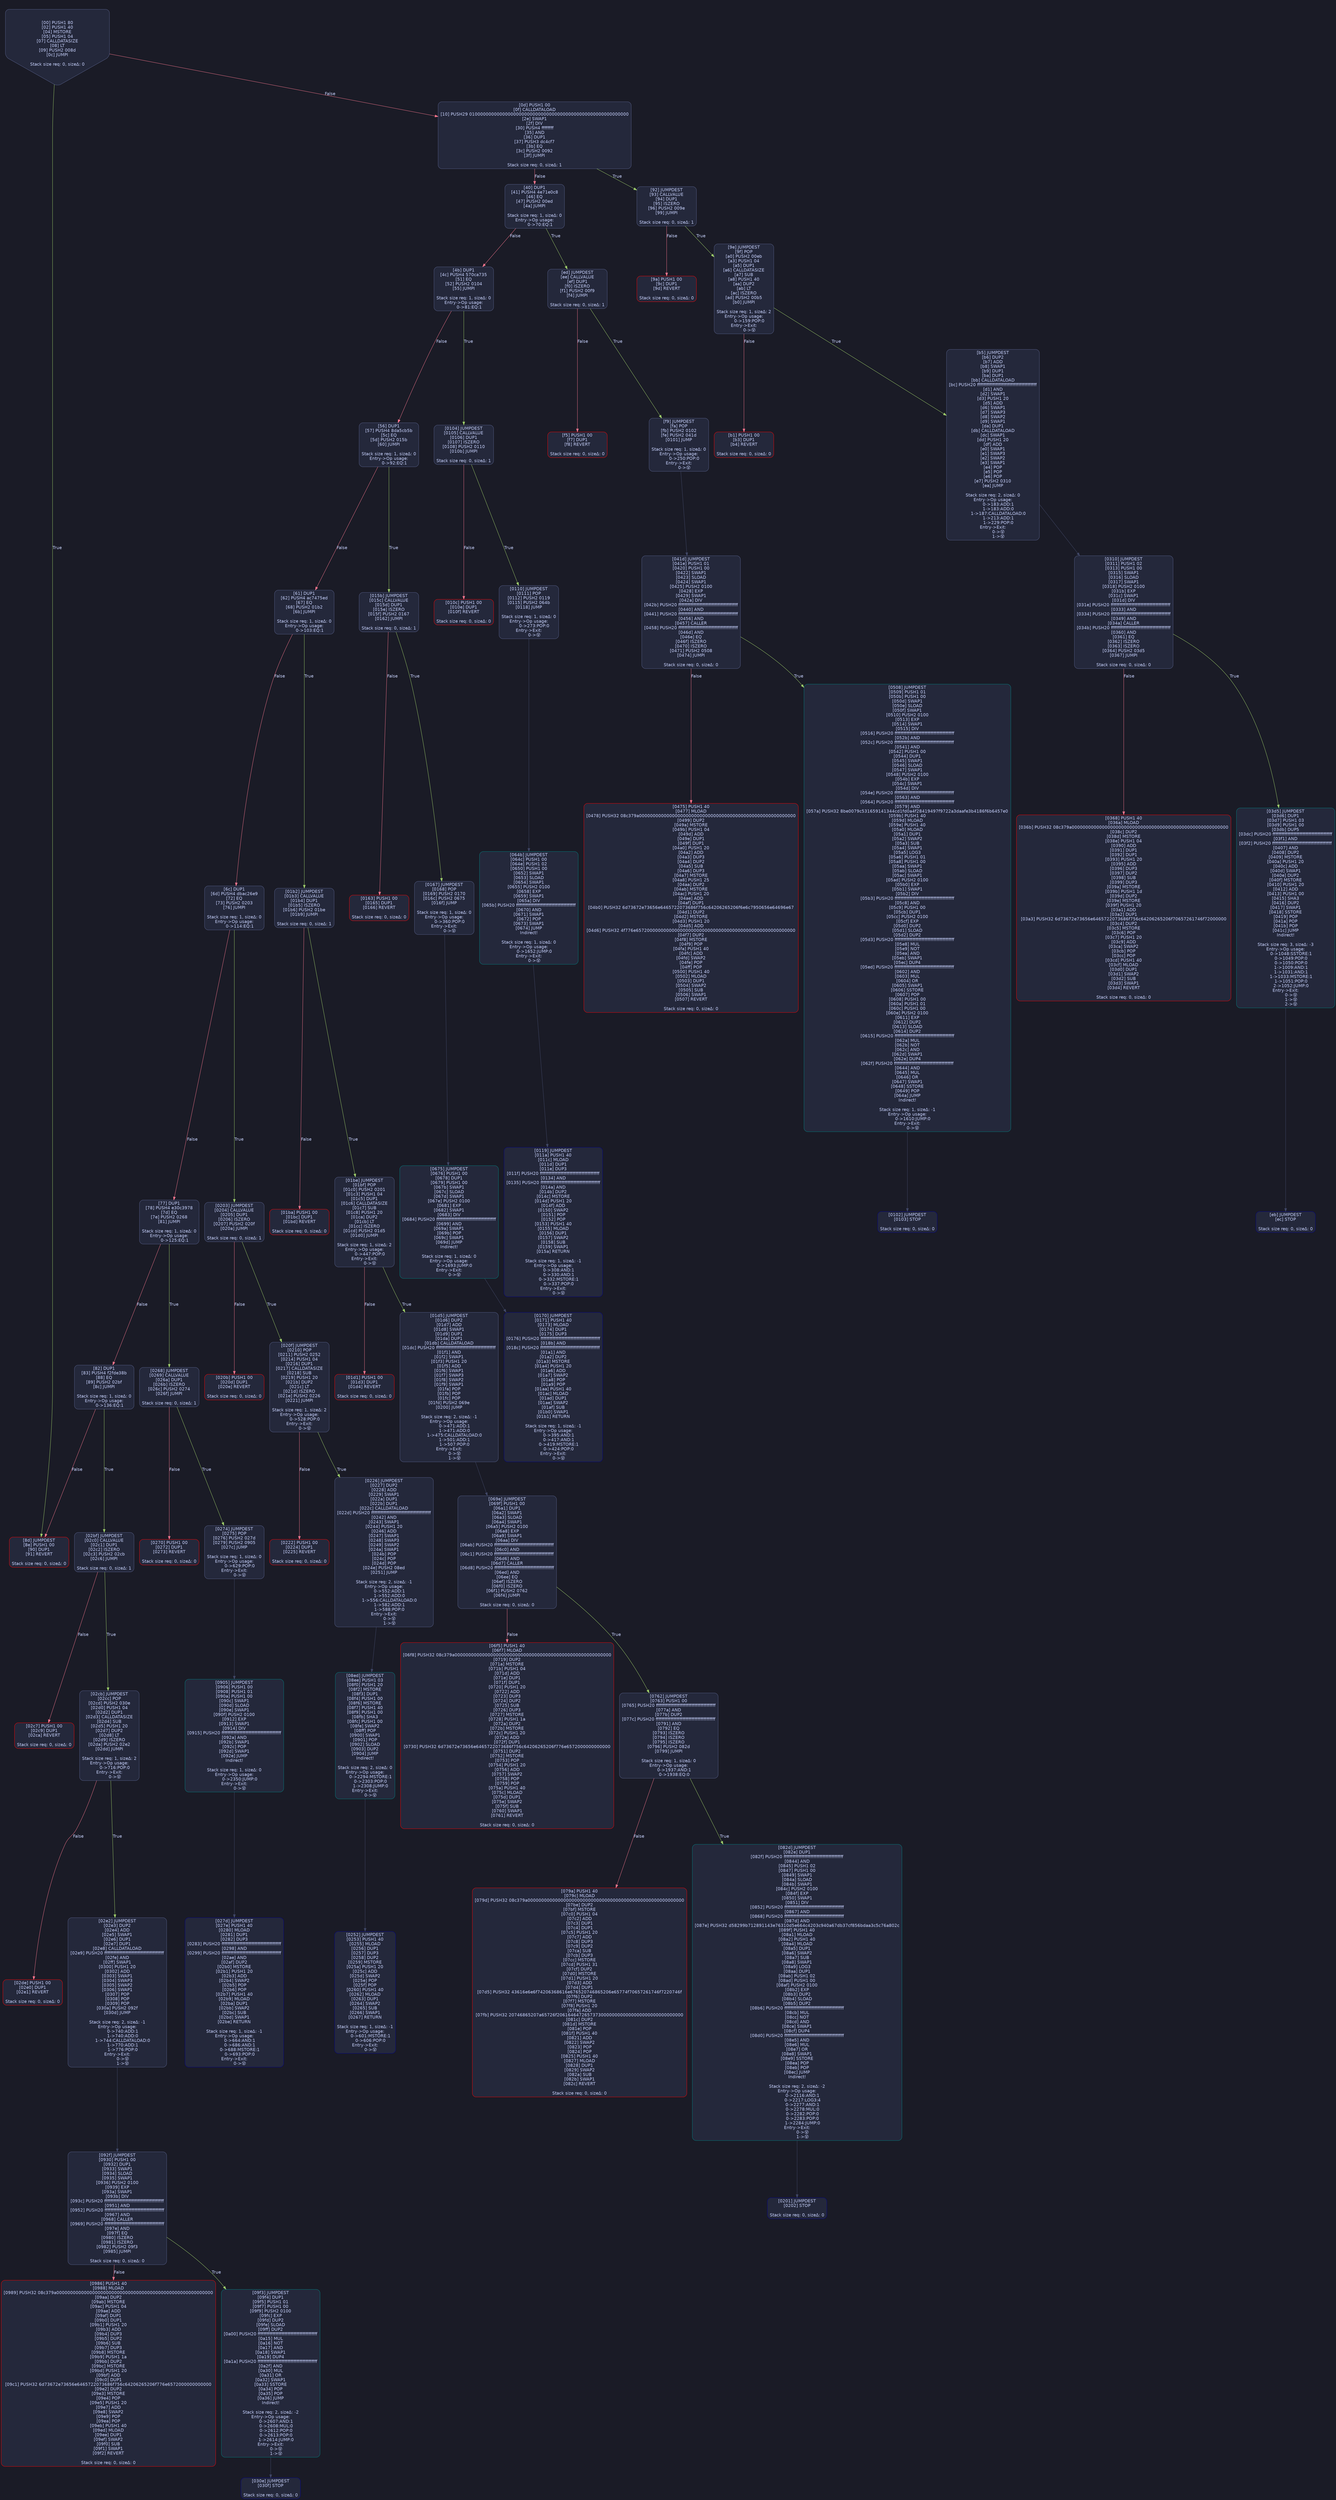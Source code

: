 digraph G {
    node [shape=box, style="filled, rounded", color="#565f89", fontcolor="#c0caf5", fontname="Helvetica", fillcolor="#24283b"];
    edge [color="#414868", fontcolor="#c0caf5", fontname="Helvetica"];
    bgcolor="#1a1b26";
    0 [ label = "[00] PUSH1 80
[02] PUSH1 40
[04] MSTORE
[05] PUSH1 04
[07] CALLDATASIZE
[08] LT
[09] PUSH2 008d
[0c] JUMPI

Stack size req: 0, sizeΔ: 0
" shape = invhouse]
    1 [ label = "[0d] PUSH1 00
[0f] CALLDATALOAD
[10] PUSH29 0100000000000000000000000000000000000000000000000000000000
[2e] SWAP1
[2f] DIV
[30] PUSH4 ffffffff
[35] AND
[36] DUP1
[37] PUSH3 dc4cf7
[3b] EQ
[3c] PUSH2 0092
[3f] JUMPI

Stack size req: 0, sizeΔ: 1
"]
    2 [ label = "[40] DUP1
[41] PUSH4 4e71e0c8
[46] EQ
[47] PUSH2 00ed
[4a] JUMPI

Stack size req: 1, sizeΔ: 0
Entry->Op usage:
	0->70:EQ:1
"]
    3 [ label = "[4b] DUP1
[4c] PUSH4 570ca735
[51] EQ
[52] PUSH2 0104
[55] JUMPI

Stack size req: 1, sizeΔ: 0
Entry->Op usage:
	0->81:EQ:1
"]
    4 [ label = "[56] DUP1
[57] PUSH4 8da5cb5b
[5c] EQ
[5d] PUSH2 015b
[60] JUMPI

Stack size req: 1, sizeΔ: 0
Entry->Op usage:
	0->92:EQ:1
"]
    5 [ label = "[61] DUP1
[62] PUSH4 ac7475ed
[67] EQ
[68] PUSH2 01b2
[6b] JUMPI

Stack size req: 1, sizeΔ: 0
Entry->Op usage:
	0->103:EQ:1
"]
    6 [ label = "[6c] DUP1
[6d] PUSH4 dbac26e9
[72] EQ
[73] PUSH2 0203
[76] JUMPI

Stack size req: 1, sizeΔ: 0
Entry->Op usage:
	0->114:EQ:1
"]
    7 [ label = "[77] DUP1
[78] PUSH4 e30c3978
[7d] EQ
[7e] PUSH2 0268
[81] JUMPI

Stack size req: 1, sizeΔ: 0
Entry->Op usage:
	0->125:EQ:1
"]
    8 [ label = "[82] DUP1
[83] PUSH4 f2fde38b
[88] EQ
[89] PUSH2 02bf
[8c] JUMPI

Stack size req: 1, sizeΔ: 0
Entry->Op usage:
	0->136:EQ:1
"]
    9 [ label = "[8d] JUMPDEST
[8e] PUSH1 00
[90] DUP1
[91] REVERT

Stack size req: 0, sizeΔ: 0
" color = "red"]
    10 [ label = "[92] JUMPDEST
[93] CALLVALUE
[94] DUP1
[95] ISZERO
[96] PUSH2 009e
[99] JUMPI

Stack size req: 0, sizeΔ: 1
"]
    11 [ label = "[9a] PUSH1 00
[9c] DUP1
[9d] REVERT

Stack size req: 0, sizeΔ: 0
" color = "red"]
    12 [ label = "[9e] JUMPDEST
[9f] POP
[a0] PUSH2 00eb
[a3] PUSH1 04
[a5] DUP1
[a6] CALLDATASIZE
[a7] SUB
[a8] PUSH1 40
[aa] DUP2
[ab] LT
[ac] ISZERO
[ad] PUSH2 00b5
[b0] JUMPI

Stack size req: 1, sizeΔ: 2
Entry->Op usage:
	0->159:POP:0
Entry->Exit:
	0->😵
"]
    13 [ label = "[b1] PUSH1 00
[b3] DUP1
[b4] REVERT

Stack size req: 0, sizeΔ: 0
" color = "red"]
    14 [ label = "[b5] JUMPDEST
[b6] DUP2
[b7] ADD
[b8] SWAP1
[b9] DUP1
[ba] DUP1
[bb] CALLDATALOAD
[bc] PUSH20 ffffffffffffffffffffffffffffffffffffffff
[d1] AND
[d2] SWAP1
[d3] PUSH1 20
[d5] ADD
[d6] SWAP1
[d7] SWAP3
[d8] SWAP2
[d9] SWAP1
[da] DUP1
[db] CALLDATALOAD
[dc] SWAP1
[dd] PUSH1 20
[df] ADD
[e0] SWAP1
[e1] SWAP3
[e2] SWAP2
[e3] SWAP1
[e4] POP
[e5] POP
[e6] POP
[e7] PUSH2 0310
[ea] JUMP

Stack size req: 2, sizeΔ: 0
Entry->Op usage:
	0->183:ADD:1
	1->183:ADD:0
	1->187:CALLDATALOAD:0
	1->213:ADD:1
	1->229:POP:0
Entry->Exit:
	0->😵
	1->😵
"]
    15 [ label = "[eb] JUMPDEST
[ec] STOP

Stack size req: 0, sizeΔ: 0
" color = "darkblue"]
    16 [ label = "[ed] JUMPDEST
[ee] CALLVALUE
[ef] DUP1
[f0] ISZERO
[f1] PUSH2 00f9
[f4] JUMPI

Stack size req: 0, sizeΔ: 1
"]
    17 [ label = "[f5] PUSH1 00
[f7] DUP1
[f8] REVERT

Stack size req: 0, sizeΔ: 0
" color = "red"]
    18 [ label = "[f9] JUMPDEST
[fa] POP
[fb] PUSH2 0102
[fe] PUSH2 041d
[0101] JUMP

Stack size req: 1, sizeΔ: 0
Entry->Op usage:
	0->250:POP:0
Entry->Exit:
	0->😵
"]
    19 [ label = "[0102] JUMPDEST
[0103] STOP

Stack size req: 0, sizeΔ: 0
" color = "darkblue"]
    20 [ label = "[0104] JUMPDEST
[0105] CALLVALUE
[0106] DUP1
[0107] ISZERO
[0108] PUSH2 0110
[010b] JUMPI

Stack size req: 0, sizeΔ: 1
"]
    21 [ label = "[010c] PUSH1 00
[010e] DUP1
[010f] REVERT

Stack size req: 0, sizeΔ: 0
" color = "red"]
    22 [ label = "[0110] JUMPDEST
[0111] POP
[0112] PUSH2 0119
[0115] PUSH2 064b
[0118] JUMP

Stack size req: 1, sizeΔ: 0
Entry->Op usage:
	0->273:POP:0
Entry->Exit:
	0->😵
"]
    23 [ label = "[0119] JUMPDEST
[011a] PUSH1 40
[011c] MLOAD
[011d] DUP1
[011e] DUP3
[011f] PUSH20 ffffffffffffffffffffffffffffffffffffffff
[0134] AND
[0135] PUSH20 ffffffffffffffffffffffffffffffffffffffff
[014a] AND
[014b] DUP2
[014c] MSTORE
[014d] PUSH1 20
[014f] ADD
[0150] SWAP2
[0151] POP
[0152] POP
[0153] PUSH1 40
[0155] MLOAD
[0156] DUP1
[0157] SWAP2
[0158] SUB
[0159] SWAP1
[015a] RETURN

Stack size req: 1, sizeΔ: -1
Entry->Op usage:
	0->308:AND:1
	0->330:AND:1
	0->332:MSTORE:1
	0->337:POP:0
Entry->Exit:
	0->😵
" color = "darkblue"]
    24 [ label = "[015b] JUMPDEST
[015c] CALLVALUE
[015d] DUP1
[015e] ISZERO
[015f] PUSH2 0167
[0162] JUMPI

Stack size req: 0, sizeΔ: 1
"]
    25 [ label = "[0163] PUSH1 00
[0165] DUP1
[0166] REVERT

Stack size req: 0, sizeΔ: 0
" color = "red"]
    26 [ label = "[0167] JUMPDEST
[0168] POP
[0169] PUSH2 0170
[016c] PUSH2 0675
[016f] JUMP

Stack size req: 1, sizeΔ: 0
Entry->Op usage:
	0->360:POP:0
Entry->Exit:
	0->😵
"]
    27 [ label = "[0170] JUMPDEST
[0171] PUSH1 40
[0173] MLOAD
[0174] DUP1
[0175] DUP3
[0176] PUSH20 ffffffffffffffffffffffffffffffffffffffff
[018b] AND
[018c] PUSH20 ffffffffffffffffffffffffffffffffffffffff
[01a1] AND
[01a2] DUP2
[01a3] MSTORE
[01a4] PUSH1 20
[01a6] ADD
[01a7] SWAP2
[01a8] POP
[01a9] POP
[01aa] PUSH1 40
[01ac] MLOAD
[01ad] DUP1
[01ae] SWAP2
[01af] SUB
[01b0] SWAP1
[01b1] RETURN

Stack size req: 1, sizeΔ: -1
Entry->Op usage:
	0->395:AND:1
	0->417:AND:1
	0->419:MSTORE:1
	0->424:POP:0
Entry->Exit:
	0->😵
" color = "darkblue"]
    28 [ label = "[01b2] JUMPDEST
[01b3] CALLVALUE
[01b4] DUP1
[01b5] ISZERO
[01b6] PUSH2 01be
[01b9] JUMPI

Stack size req: 0, sizeΔ: 1
"]
    29 [ label = "[01ba] PUSH1 00
[01bc] DUP1
[01bd] REVERT

Stack size req: 0, sizeΔ: 0
" color = "red"]
    30 [ label = "[01be] JUMPDEST
[01bf] POP
[01c0] PUSH2 0201
[01c3] PUSH1 04
[01c5] DUP1
[01c6] CALLDATASIZE
[01c7] SUB
[01c8] PUSH1 20
[01ca] DUP2
[01cb] LT
[01cc] ISZERO
[01cd] PUSH2 01d5
[01d0] JUMPI

Stack size req: 1, sizeΔ: 2
Entry->Op usage:
	0->447:POP:0
Entry->Exit:
	0->😵
"]
    31 [ label = "[01d1] PUSH1 00
[01d3] DUP1
[01d4] REVERT

Stack size req: 0, sizeΔ: 0
" color = "red"]
    32 [ label = "[01d5] JUMPDEST
[01d6] DUP2
[01d7] ADD
[01d8] SWAP1
[01d9] DUP1
[01da] DUP1
[01db] CALLDATALOAD
[01dc] PUSH20 ffffffffffffffffffffffffffffffffffffffff
[01f1] AND
[01f2] SWAP1
[01f3] PUSH1 20
[01f5] ADD
[01f6] SWAP1
[01f7] SWAP3
[01f8] SWAP2
[01f9] SWAP1
[01fa] POP
[01fb] POP
[01fc] POP
[01fd] PUSH2 069e
[0200] JUMP

Stack size req: 2, sizeΔ: -1
Entry->Op usage:
	0->471:ADD:1
	1->471:ADD:0
	1->475:CALLDATALOAD:0
	1->501:ADD:1
	1->507:POP:0
Entry->Exit:
	0->😵
	1->😵
"]
    33 [ label = "[0201] JUMPDEST
[0202] STOP

Stack size req: 0, sizeΔ: 0
" color = "darkblue"]
    34 [ label = "[0203] JUMPDEST
[0204] CALLVALUE
[0205] DUP1
[0206] ISZERO
[0207] PUSH2 020f
[020a] JUMPI

Stack size req: 0, sizeΔ: 1
"]
    35 [ label = "[020b] PUSH1 00
[020d] DUP1
[020e] REVERT

Stack size req: 0, sizeΔ: 0
" color = "red"]
    36 [ label = "[020f] JUMPDEST
[0210] POP
[0211] PUSH2 0252
[0214] PUSH1 04
[0216] DUP1
[0217] CALLDATASIZE
[0218] SUB
[0219] PUSH1 20
[021b] DUP2
[021c] LT
[021d] ISZERO
[021e] PUSH2 0226
[0221] JUMPI

Stack size req: 1, sizeΔ: 2
Entry->Op usage:
	0->528:POP:0
Entry->Exit:
	0->😵
"]
    37 [ label = "[0222] PUSH1 00
[0224] DUP1
[0225] REVERT

Stack size req: 0, sizeΔ: 0
" color = "red"]
    38 [ label = "[0226] JUMPDEST
[0227] DUP2
[0228] ADD
[0229] SWAP1
[022a] DUP1
[022b] DUP1
[022c] CALLDATALOAD
[022d] PUSH20 ffffffffffffffffffffffffffffffffffffffff
[0242] AND
[0243] SWAP1
[0244] PUSH1 20
[0246] ADD
[0247] SWAP1
[0248] SWAP3
[0249] SWAP2
[024a] SWAP1
[024b] POP
[024c] POP
[024d] POP
[024e] PUSH2 08ed
[0251] JUMP

Stack size req: 2, sizeΔ: -1
Entry->Op usage:
	0->552:ADD:1
	1->552:ADD:0
	1->556:CALLDATALOAD:0
	1->582:ADD:1
	1->588:POP:0
Entry->Exit:
	0->😵
	1->😵
"]
    39 [ label = "[0252] JUMPDEST
[0253] PUSH1 40
[0255] MLOAD
[0256] DUP1
[0257] DUP3
[0258] DUP2
[0259] MSTORE
[025a] PUSH1 20
[025c] ADD
[025d] SWAP2
[025e] POP
[025f] POP
[0260] PUSH1 40
[0262] MLOAD
[0263] DUP1
[0264] SWAP2
[0265] SUB
[0266] SWAP1
[0267] RETURN

Stack size req: 1, sizeΔ: -1
Entry->Op usage:
	0->601:MSTORE:1
	0->606:POP:0
Entry->Exit:
	0->😵
" color = "darkblue"]
    40 [ label = "[0268] JUMPDEST
[0269] CALLVALUE
[026a] DUP1
[026b] ISZERO
[026c] PUSH2 0274
[026f] JUMPI

Stack size req: 0, sizeΔ: 1
"]
    41 [ label = "[0270] PUSH1 00
[0272] DUP1
[0273] REVERT

Stack size req: 0, sizeΔ: 0
" color = "red"]
    42 [ label = "[0274] JUMPDEST
[0275] POP
[0276] PUSH2 027d
[0279] PUSH2 0905
[027c] JUMP

Stack size req: 1, sizeΔ: 0
Entry->Op usage:
	0->629:POP:0
Entry->Exit:
	0->😵
"]
    43 [ label = "[027d] JUMPDEST
[027e] PUSH1 40
[0280] MLOAD
[0281] DUP1
[0282] DUP3
[0283] PUSH20 ffffffffffffffffffffffffffffffffffffffff
[0298] AND
[0299] PUSH20 ffffffffffffffffffffffffffffffffffffffff
[02ae] AND
[02af] DUP2
[02b0] MSTORE
[02b1] PUSH1 20
[02b3] ADD
[02b4] SWAP2
[02b5] POP
[02b6] POP
[02b7] PUSH1 40
[02b9] MLOAD
[02ba] DUP1
[02bb] SWAP2
[02bc] SUB
[02bd] SWAP1
[02be] RETURN

Stack size req: 1, sizeΔ: -1
Entry->Op usage:
	0->664:AND:1
	0->686:AND:1
	0->688:MSTORE:1
	0->693:POP:0
Entry->Exit:
	0->😵
" color = "darkblue"]
    44 [ label = "[02bf] JUMPDEST
[02c0] CALLVALUE
[02c1] DUP1
[02c2] ISZERO
[02c3] PUSH2 02cb
[02c6] JUMPI

Stack size req: 0, sizeΔ: 1
"]
    45 [ label = "[02c7] PUSH1 00
[02c9] DUP1
[02ca] REVERT

Stack size req: 0, sizeΔ: 0
" color = "red"]
    46 [ label = "[02cb] JUMPDEST
[02cc] POP
[02cd] PUSH2 030e
[02d0] PUSH1 04
[02d2] DUP1
[02d3] CALLDATASIZE
[02d4] SUB
[02d5] PUSH1 20
[02d7] DUP2
[02d8] LT
[02d9] ISZERO
[02da] PUSH2 02e2
[02dd] JUMPI

Stack size req: 1, sizeΔ: 2
Entry->Op usage:
	0->716:POP:0
Entry->Exit:
	0->😵
"]
    47 [ label = "[02de] PUSH1 00
[02e0] DUP1
[02e1] REVERT

Stack size req: 0, sizeΔ: 0
" color = "red"]
    48 [ label = "[02e2] JUMPDEST
[02e3] DUP2
[02e4] ADD
[02e5] SWAP1
[02e6] DUP1
[02e7] DUP1
[02e8] CALLDATALOAD
[02e9] PUSH20 ffffffffffffffffffffffffffffffffffffffff
[02fe] AND
[02ff] SWAP1
[0300] PUSH1 20
[0302] ADD
[0303] SWAP1
[0304] SWAP3
[0305] SWAP2
[0306] SWAP1
[0307] POP
[0308] POP
[0309] POP
[030a] PUSH2 092f
[030d] JUMP

Stack size req: 2, sizeΔ: -1
Entry->Op usage:
	0->740:ADD:1
	1->740:ADD:0
	1->744:CALLDATALOAD:0
	1->770:ADD:1
	1->776:POP:0
Entry->Exit:
	0->😵
	1->😵
"]
    49 [ label = "[030e] JUMPDEST
[030f] STOP

Stack size req: 0, sizeΔ: 0
" color = "darkblue"]
    50 [ label = "[0310] JUMPDEST
[0311] PUSH1 02
[0313] PUSH1 00
[0315] SWAP1
[0316] SLOAD
[0317] SWAP1
[0318] PUSH2 0100
[031b] EXP
[031c] SWAP1
[031d] DIV
[031e] PUSH20 ffffffffffffffffffffffffffffffffffffffff
[0333] AND
[0334] PUSH20 ffffffffffffffffffffffffffffffffffffffff
[0349] AND
[034a] CALLER
[034b] PUSH20 ffffffffffffffffffffffffffffffffffffffff
[0360] AND
[0361] EQ
[0362] ISZERO
[0363] ISZERO
[0364] PUSH2 03d5
[0367] JUMPI

Stack size req: 0, sizeΔ: 0
"]
    51 [ label = "[0368] PUSH1 40
[036a] MLOAD
[036b] PUSH32 08c379a000000000000000000000000000000000000000000000000000000000
[038c] DUP2
[038d] MSTORE
[038e] PUSH1 04
[0390] ADD
[0391] DUP1
[0392] DUP1
[0393] PUSH1 20
[0395] ADD
[0396] DUP3
[0397] DUP2
[0398] SUB
[0399] DUP3
[039a] MSTORE
[039b] PUSH1 1d
[039d] DUP2
[039e] MSTORE
[039f] PUSH1 20
[03a1] ADD
[03a2] DUP1
[03a3] PUSH32 6d73672e73656e6465722073686f756c64206265206f70657261746f72000000
[03c4] DUP2
[03c5] MSTORE
[03c6] POP
[03c7] PUSH1 20
[03c9] ADD
[03ca] SWAP2
[03cb] POP
[03cc] POP
[03cd] PUSH1 40
[03cf] MLOAD
[03d0] DUP1
[03d1] SWAP2
[03d2] SUB
[03d3] SWAP1
[03d4] REVERT

Stack size req: 0, sizeΔ: 0
" color = "red"]
    52 [ label = "[03d5] JUMPDEST
[03d6] DUP1
[03d7] PUSH1 03
[03d9] PUSH1 00
[03db] DUP5
[03dc] PUSH20 ffffffffffffffffffffffffffffffffffffffff
[03f1] AND
[03f2] PUSH20 ffffffffffffffffffffffffffffffffffffffff
[0407] AND
[0408] DUP2
[0409] MSTORE
[040a] PUSH1 20
[040c] ADD
[040d] SWAP1
[040e] DUP2
[040f] MSTORE
[0410] PUSH1 20
[0412] ADD
[0413] PUSH1 00
[0415] SHA3
[0416] DUP2
[0417] SWAP1
[0418] SSTORE
[0419] POP
[041a] POP
[041b] POP
[041c] JUMP
Indirect!

Stack size req: 3, sizeΔ: -3
Entry->Op usage:
	0->1048:SSTORE:1
	0->1049:POP:0
	0->1050:POP:0
	1->1009:AND:1
	1->1031:AND:1
	1->1033:MSTORE:1
	1->1051:POP:0
	2->1052:JUMP:0
Entry->Exit:
	0->😵
	1->😵
	2->😵
" color = "teal"]
    53 [ label = "[041d] JUMPDEST
[041e] PUSH1 01
[0420] PUSH1 00
[0422] SWAP1
[0423] SLOAD
[0424] SWAP1
[0425] PUSH2 0100
[0428] EXP
[0429] SWAP1
[042a] DIV
[042b] PUSH20 ffffffffffffffffffffffffffffffffffffffff
[0440] AND
[0441] PUSH20 ffffffffffffffffffffffffffffffffffffffff
[0456] AND
[0457] CALLER
[0458] PUSH20 ffffffffffffffffffffffffffffffffffffffff
[046d] AND
[046e] EQ
[046f] ISZERO
[0470] ISZERO
[0471] PUSH2 0508
[0474] JUMPI

Stack size req: 0, sizeΔ: 0
"]
    54 [ label = "[0475] PUSH1 40
[0477] MLOAD
[0478] PUSH32 08c379a000000000000000000000000000000000000000000000000000000000
[0499] DUP2
[049a] MSTORE
[049b] PUSH1 04
[049d] ADD
[049e] DUP1
[049f] DUP1
[04a0] PUSH1 20
[04a2] ADD
[04a3] DUP3
[04a4] DUP2
[04a5] SUB
[04a6] DUP3
[04a7] MSTORE
[04a8] PUSH1 25
[04aa] DUP2
[04ab] MSTORE
[04ac] PUSH1 20
[04ae] ADD
[04af] DUP1
[04b0] PUSH32 6d73672e73656e6465722073686f756c64206265206f6e6c7950656e64696e67
[04d1] DUP2
[04d2] MSTORE
[04d3] PUSH1 20
[04d5] ADD
[04d6] PUSH32 4f776e6572000000000000000000000000000000000000000000000000000000
[04f7] DUP2
[04f8] MSTORE
[04f9] POP
[04fa] PUSH1 40
[04fc] ADD
[04fd] SWAP2
[04fe] POP
[04ff] POP
[0500] PUSH1 40
[0502] MLOAD
[0503] DUP1
[0504] SWAP2
[0505] SUB
[0506] SWAP1
[0507] REVERT

Stack size req: 0, sizeΔ: 0
" color = "red"]
    55 [ label = "[0508] JUMPDEST
[0509] PUSH1 01
[050b] PUSH1 00
[050d] SWAP1
[050e] SLOAD
[050f] SWAP1
[0510] PUSH2 0100
[0513] EXP
[0514] SWAP1
[0515] DIV
[0516] PUSH20 ffffffffffffffffffffffffffffffffffffffff
[052b] AND
[052c] PUSH20 ffffffffffffffffffffffffffffffffffffffff
[0541] AND
[0542] PUSH1 00
[0544] DUP1
[0545] SWAP1
[0546] SLOAD
[0547] SWAP1
[0548] PUSH2 0100
[054b] EXP
[054c] SWAP1
[054d] DIV
[054e] PUSH20 ffffffffffffffffffffffffffffffffffffffff
[0563] AND
[0564] PUSH20 ffffffffffffffffffffffffffffffffffffffff
[0579] AND
[057a] PUSH32 8be0079c531659141344cd1fd0a4f28419497f9722a3daafe3b4186f6b6457e0
[059b] PUSH1 40
[059d] MLOAD
[059e] PUSH1 40
[05a0] MLOAD
[05a1] DUP1
[05a2] SWAP2
[05a3] SUB
[05a4] SWAP1
[05a5] LOG3
[05a6] PUSH1 01
[05a8] PUSH1 00
[05aa] SWAP1
[05ab] SLOAD
[05ac] SWAP1
[05ad] PUSH2 0100
[05b0] EXP
[05b1] SWAP1
[05b2] DIV
[05b3] PUSH20 ffffffffffffffffffffffffffffffffffffffff
[05c8] AND
[05c9] PUSH1 00
[05cb] DUP1
[05cc] PUSH2 0100
[05cf] EXP
[05d0] DUP2
[05d1] SLOAD
[05d2] DUP2
[05d3] PUSH20 ffffffffffffffffffffffffffffffffffffffff
[05e8] MUL
[05e9] NOT
[05ea] AND
[05eb] SWAP1
[05ec] DUP4
[05ed] PUSH20 ffffffffffffffffffffffffffffffffffffffff
[0602] AND
[0603] MUL
[0604] OR
[0605] SWAP1
[0606] SSTORE
[0607] POP
[0608] PUSH1 00
[060a] PUSH1 01
[060c] PUSH1 00
[060e] PUSH2 0100
[0611] EXP
[0612] DUP2
[0613] SLOAD
[0614] DUP2
[0615] PUSH20 ffffffffffffffffffffffffffffffffffffffff
[062a] MUL
[062b] NOT
[062c] AND
[062d] SWAP1
[062e] DUP4
[062f] PUSH20 ffffffffffffffffffffffffffffffffffffffff
[0644] AND
[0645] MUL
[0646] OR
[0647] SWAP1
[0648] SSTORE
[0649] POP
[064a] JUMP
Indirect!

Stack size req: 1, sizeΔ: -1
Entry->Op usage:
	0->1610:JUMP:0
Entry->Exit:
	0->😵
" color = "teal"]
    56 [ label = "[064b] JUMPDEST
[064c] PUSH1 00
[064e] PUSH1 02
[0650] PUSH1 00
[0652] SWAP1
[0653] SLOAD
[0654] SWAP1
[0655] PUSH2 0100
[0658] EXP
[0659] SWAP1
[065a] DIV
[065b] PUSH20 ffffffffffffffffffffffffffffffffffffffff
[0670] AND
[0671] SWAP1
[0672] POP
[0673] SWAP1
[0674] JUMP
Indirect!

Stack size req: 1, sizeΔ: 0
Entry->Op usage:
	0->1652:JUMP:0
Entry->Exit:
	0->😵
" color = "teal"]
    57 [ label = "[0675] JUMPDEST
[0676] PUSH1 00
[0678] DUP1
[0679] PUSH1 00
[067b] SWAP1
[067c] SLOAD
[067d] SWAP1
[067e] PUSH2 0100
[0681] EXP
[0682] SWAP1
[0683] DIV
[0684] PUSH20 ffffffffffffffffffffffffffffffffffffffff
[0699] AND
[069a] SWAP1
[069b] POP
[069c] SWAP1
[069d] JUMP
Indirect!

Stack size req: 1, sizeΔ: 0
Entry->Op usage:
	0->1693:JUMP:0
Entry->Exit:
	0->😵
" color = "teal"]
    58 [ label = "[069e] JUMPDEST
[069f] PUSH1 00
[06a1] DUP1
[06a2] SWAP1
[06a3] SLOAD
[06a4] SWAP1
[06a5] PUSH2 0100
[06a8] EXP
[06a9] SWAP1
[06aa] DIV
[06ab] PUSH20 ffffffffffffffffffffffffffffffffffffffff
[06c0] AND
[06c1] PUSH20 ffffffffffffffffffffffffffffffffffffffff
[06d6] AND
[06d7] CALLER
[06d8] PUSH20 ffffffffffffffffffffffffffffffffffffffff
[06ed] AND
[06ee] EQ
[06ef] ISZERO
[06f0] ISZERO
[06f1] PUSH2 0762
[06f4] JUMPI

Stack size req: 0, sizeΔ: 0
"]
    59 [ label = "[06f5] PUSH1 40
[06f7] MLOAD
[06f8] PUSH32 08c379a000000000000000000000000000000000000000000000000000000000
[0719] DUP2
[071a] MSTORE
[071b] PUSH1 04
[071d] ADD
[071e] DUP1
[071f] DUP1
[0720] PUSH1 20
[0722] ADD
[0723] DUP3
[0724] DUP2
[0725] SUB
[0726] DUP3
[0727] MSTORE
[0728] PUSH1 1a
[072a] DUP2
[072b] MSTORE
[072c] PUSH1 20
[072e] ADD
[072f] DUP1
[0730] PUSH32 6d73672e73656e6465722073686f756c64206265206f776e6572000000000000
[0751] DUP2
[0752] MSTORE
[0753] POP
[0754] PUSH1 20
[0756] ADD
[0757] SWAP2
[0758] POP
[0759] POP
[075a] PUSH1 40
[075c] MLOAD
[075d] DUP1
[075e] SWAP2
[075f] SUB
[0760] SWAP1
[0761] REVERT

Stack size req: 0, sizeΔ: 0
" color = "red"]
    60 [ label = "[0762] JUMPDEST
[0763] PUSH1 00
[0765] PUSH20 ffffffffffffffffffffffffffffffffffffffff
[077a] AND
[077b] DUP2
[077c] PUSH20 ffffffffffffffffffffffffffffffffffffffff
[0791] AND
[0792] EQ
[0793] ISZERO
[0794] ISZERO
[0795] ISZERO
[0796] PUSH2 082d
[0799] JUMPI

Stack size req: 1, sizeΔ: 0
Entry->Op usage:
	0->1937:AND:1
	0->1938:EQ:0
"]
    61 [ label = "[079a] PUSH1 40
[079c] MLOAD
[079d] PUSH32 08c379a000000000000000000000000000000000000000000000000000000000
[07be] DUP2
[07bf] MSTORE
[07c0] PUSH1 04
[07c2] ADD
[07c3] DUP1
[07c4] DUP1
[07c5] PUSH1 20
[07c7] ADD
[07c8] DUP3
[07c9] DUP2
[07ca] SUB
[07cb] DUP3
[07cc] MSTORE
[07cd] PUSH1 31
[07cf] DUP2
[07d0] MSTORE
[07d1] PUSH1 20
[07d3] ADD
[07d4] DUP1
[07d5] PUSH32 43616e6e6f74206368616e676520746865206e65774f70657261746f7220746f
[07f6] DUP2
[07f7] MSTORE
[07f8] PUSH1 20
[07fa] ADD
[07fb] PUSH32 20746865207a65726f2061646472657373000000000000000000000000000000
[081c] DUP2
[081d] MSTORE
[081e] POP
[081f] PUSH1 40
[0821] ADD
[0822] SWAP2
[0823] POP
[0824] POP
[0825] PUSH1 40
[0827] MLOAD
[0828] DUP1
[0829] SWAP2
[082a] SUB
[082b] SWAP1
[082c] REVERT

Stack size req: 0, sizeΔ: 0
" color = "red"]
    62 [ label = "[082d] JUMPDEST
[082e] DUP1
[082f] PUSH20 ffffffffffffffffffffffffffffffffffffffff
[0844] AND
[0845] PUSH1 02
[0847] PUSH1 00
[0849] SWAP1
[084a] SLOAD
[084b] SWAP1
[084c] PUSH2 0100
[084f] EXP
[0850] SWAP1
[0851] DIV
[0852] PUSH20 ffffffffffffffffffffffffffffffffffffffff
[0867] AND
[0868] PUSH20 ffffffffffffffffffffffffffffffffffffffff
[087d] AND
[087e] PUSH32 d58299b712891143e76310d5e664c4203c940a67db37cf856bdaa3c5c76a802c
[089f] PUSH1 40
[08a1] MLOAD
[08a2] PUSH1 40
[08a4] MLOAD
[08a5] DUP1
[08a6] SWAP2
[08a7] SUB
[08a8] SWAP1
[08a9] LOG3
[08aa] DUP1
[08ab] PUSH1 02
[08ad] PUSH1 00
[08af] PUSH2 0100
[08b2] EXP
[08b3] DUP2
[08b4] SLOAD
[08b5] DUP2
[08b6] PUSH20 ffffffffffffffffffffffffffffffffffffffff
[08cb] MUL
[08cc] NOT
[08cd] AND
[08ce] SWAP1
[08cf] DUP4
[08d0] PUSH20 ffffffffffffffffffffffffffffffffffffffff
[08e5] AND
[08e6] MUL
[08e7] OR
[08e8] SWAP1
[08e9] SSTORE
[08ea] POP
[08eb] POP
[08ec] JUMP
Indirect!

Stack size req: 2, sizeΔ: -2
Entry->Op usage:
	0->2116:AND:1
	0->2217:LOG3:4
	0->2277:AND:1
	0->2278:MUL:0
	0->2282:POP:0
	0->2283:POP:0
	1->2284:JUMP:0
Entry->Exit:
	0->😵
	1->😵
" color = "teal"]
    63 [ label = "[08ed] JUMPDEST
[08ee] PUSH1 03
[08f0] PUSH1 20
[08f2] MSTORE
[08f3] DUP1
[08f4] PUSH1 00
[08f6] MSTORE
[08f7] PUSH1 40
[08f9] PUSH1 00
[08fb] SHA3
[08fc] PUSH1 00
[08fe] SWAP2
[08ff] POP
[0900] SWAP1
[0901] POP
[0902] SLOAD
[0903] DUP2
[0904] JUMP
Indirect!

Stack size req: 2, sizeΔ: 0
Entry->Op usage:
	0->2294:MSTORE:1
	0->2303:POP:0
	1->2308:JUMP:0
Entry->Exit:
	0->😵
" color = "teal"]
    64 [ label = "[0905] JUMPDEST
[0906] PUSH1 00
[0908] PUSH1 01
[090a] PUSH1 00
[090c] SWAP1
[090d] SLOAD
[090e] SWAP1
[090f] PUSH2 0100
[0912] EXP
[0913] SWAP1
[0914] DIV
[0915] PUSH20 ffffffffffffffffffffffffffffffffffffffff
[092a] AND
[092b] SWAP1
[092c] POP
[092d] SWAP1
[092e] JUMP
Indirect!

Stack size req: 1, sizeΔ: 0
Entry->Op usage:
	0->2350:JUMP:0
Entry->Exit:
	0->😵
" color = "teal"]
    65 [ label = "[092f] JUMPDEST
[0930] PUSH1 00
[0932] DUP1
[0933] SWAP1
[0934] SLOAD
[0935] SWAP1
[0936] PUSH2 0100
[0939] EXP
[093a] SWAP1
[093b] DIV
[093c] PUSH20 ffffffffffffffffffffffffffffffffffffffff
[0951] AND
[0952] PUSH20 ffffffffffffffffffffffffffffffffffffffff
[0967] AND
[0968] CALLER
[0969] PUSH20 ffffffffffffffffffffffffffffffffffffffff
[097e] AND
[097f] EQ
[0980] ISZERO
[0981] ISZERO
[0982] PUSH2 09f3
[0985] JUMPI

Stack size req: 0, sizeΔ: 0
"]
    66 [ label = "[0986] PUSH1 40
[0988] MLOAD
[0989] PUSH32 08c379a000000000000000000000000000000000000000000000000000000000
[09aa] DUP2
[09ab] MSTORE
[09ac] PUSH1 04
[09ae] ADD
[09af] DUP1
[09b0] DUP1
[09b1] PUSH1 20
[09b3] ADD
[09b4] DUP3
[09b5] DUP2
[09b6] SUB
[09b7] DUP3
[09b8] MSTORE
[09b9] PUSH1 1a
[09bb] DUP2
[09bc] MSTORE
[09bd] PUSH1 20
[09bf] ADD
[09c0] DUP1
[09c1] PUSH32 6d73672e73656e6465722073686f756c64206265206f776e6572000000000000
[09e2] DUP2
[09e3] MSTORE
[09e4] POP
[09e5] PUSH1 20
[09e7] ADD
[09e8] SWAP2
[09e9] POP
[09ea] POP
[09eb] PUSH1 40
[09ed] MLOAD
[09ee] DUP1
[09ef] SWAP2
[09f0] SUB
[09f1] SWAP1
[09f2] REVERT

Stack size req: 0, sizeΔ: 0
" color = "red"]
    67 [ label = "[09f3] JUMPDEST
[09f4] DUP1
[09f5] PUSH1 01
[09f7] PUSH1 00
[09f9] PUSH2 0100
[09fc] EXP
[09fd] DUP2
[09fe] SLOAD
[09ff] DUP2
[0a00] PUSH20 ffffffffffffffffffffffffffffffffffffffff
[0a15] MUL
[0a16] NOT
[0a17] AND
[0a18] SWAP1
[0a19] DUP4
[0a1a] PUSH20 ffffffffffffffffffffffffffffffffffffffff
[0a2f] AND
[0a30] MUL
[0a31] OR
[0a32] SWAP1
[0a33] SSTORE
[0a34] POP
[0a35] POP
[0a36] JUMP
Indirect!

Stack size req: 2, sizeΔ: -2
Entry->Op usage:
	0->2607:AND:1
	0->2608:MUL:0
	0->2612:POP:0
	0->2613:POP:0
	1->2614:JUMP:0
Entry->Exit:
	0->😵
	1->😵
" color = "teal"]
    0 -> 1 [ label = "False" color = "#f7768e"]
    0 -> 9 [ label = "True" color = "#9ece6a"]
    1 -> 2 [ label = "False" color = "#f7768e"]
    1 -> 10 [ label = "True" color = "#9ece6a"]
    2 -> 3 [ label = "False" color = "#f7768e"]
    2 -> 16 [ label = "True" color = "#9ece6a"]
    3 -> 4 [ label = "False" color = "#f7768e"]
    3 -> 20 [ label = "True" color = "#9ece6a"]
    4 -> 5 [ label = "False" color = "#f7768e"]
    4 -> 24 [ label = "True" color = "#9ece6a"]
    5 -> 6 [ label = "False" color = "#f7768e"]
    5 -> 28 [ label = "True" color = "#9ece6a"]
    6 -> 7 [ label = "False" color = "#f7768e"]
    6 -> 34 [ label = "True" color = "#9ece6a"]
    7 -> 8 [ label = "False" color = "#f7768e"]
    7 -> 40 [ label = "True" color = "#9ece6a"]
    8 -> 9 [ label = "False" color = "#f7768e"]
    8 -> 44 [ label = "True" color = "#9ece6a"]
    10 -> 11 [ label = "False" color = "#f7768e"]
    10 -> 12 [ label = "True" color = "#9ece6a"]
    12 -> 13 [ label = "False" color = "#f7768e"]
    12 -> 14 [ label = "True" color = "#9ece6a"]
    14 -> 50 [ ]
    16 -> 17 [ label = "False" color = "#f7768e"]
    16 -> 18 [ label = "True" color = "#9ece6a"]
    18 -> 53 [ ]
    20 -> 21 [ label = "False" color = "#f7768e"]
    20 -> 22 [ label = "True" color = "#9ece6a"]
    22 -> 56 [ ]
    24 -> 25 [ label = "False" color = "#f7768e"]
    24 -> 26 [ label = "True" color = "#9ece6a"]
    26 -> 57 [ ]
    28 -> 29 [ label = "False" color = "#f7768e"]
    28 -> 30 [ label = "True" color = "#9ece6a"]
    30 -> 31 [ label = "False" color = "#f7768e"]
    30 -> 32 [ label = "True" color = "#9ece6a"]
    32 -> 58 [ ]
    34 -> 35 [ label = "False" color = "#f7768e"]
    34 -> 36 [ label = "True" color = "#9ece6a"]
    36 -> 37 [ label = "False" color = "#f7768e"]
    36 -> 38 [ label = "True" color = "#9ece6a"]
    38 -> 63 [ ]
    40 -> 41 [ label = "False" color = "#f7768e"]
    40 -> 42 [ label = "True" color = "#9ece6a"]
    42 -> 64 [ ]
    44 -> 45 [ label = "False" color = "#f7768e"]
    44 -> 46 [ label = "True" color = "#9ece6a"]
    46 -> 47 [ label = "False" color = "#f7768e"]
    46 -> 48 [ label = "True" color = "#9ece6a"]
    48 -> 65 [ ]
    50 -> 51 [ label = "False" color = "#f7768e"]
    50 -> 52 [ label = "True" color = "#9ece6a"]
    53 -> 54 [ label = "False" color = "#f7768e"]
    53 -> 55 [ label = "True" color = "#9ece6a"]
    58 -> 59 [ label = "False" color = "#f7768e"]
    58 -> 60 [ label = "True" color = "#9ece6a"]
    60 -> 61 [ label = "False" color = "#f7768e"]
    60 -> 62 [ label = "True" color = "#9ece6a"]
    65 -> 66 [ label = "False" color = "#f7768e"]
    65 -> 67 [ label = "True" color = "#9ece6a"]
    52 -> 15 [ ]
    55 -> 19 [ ]
    56 -> 23 [ ]
    57 -> 27 [ ]
    62 -> 33 [ ]
    63 -> 39 [ ]
    64 -> 43 [ ]
    67 -> 49 [ ]

}
